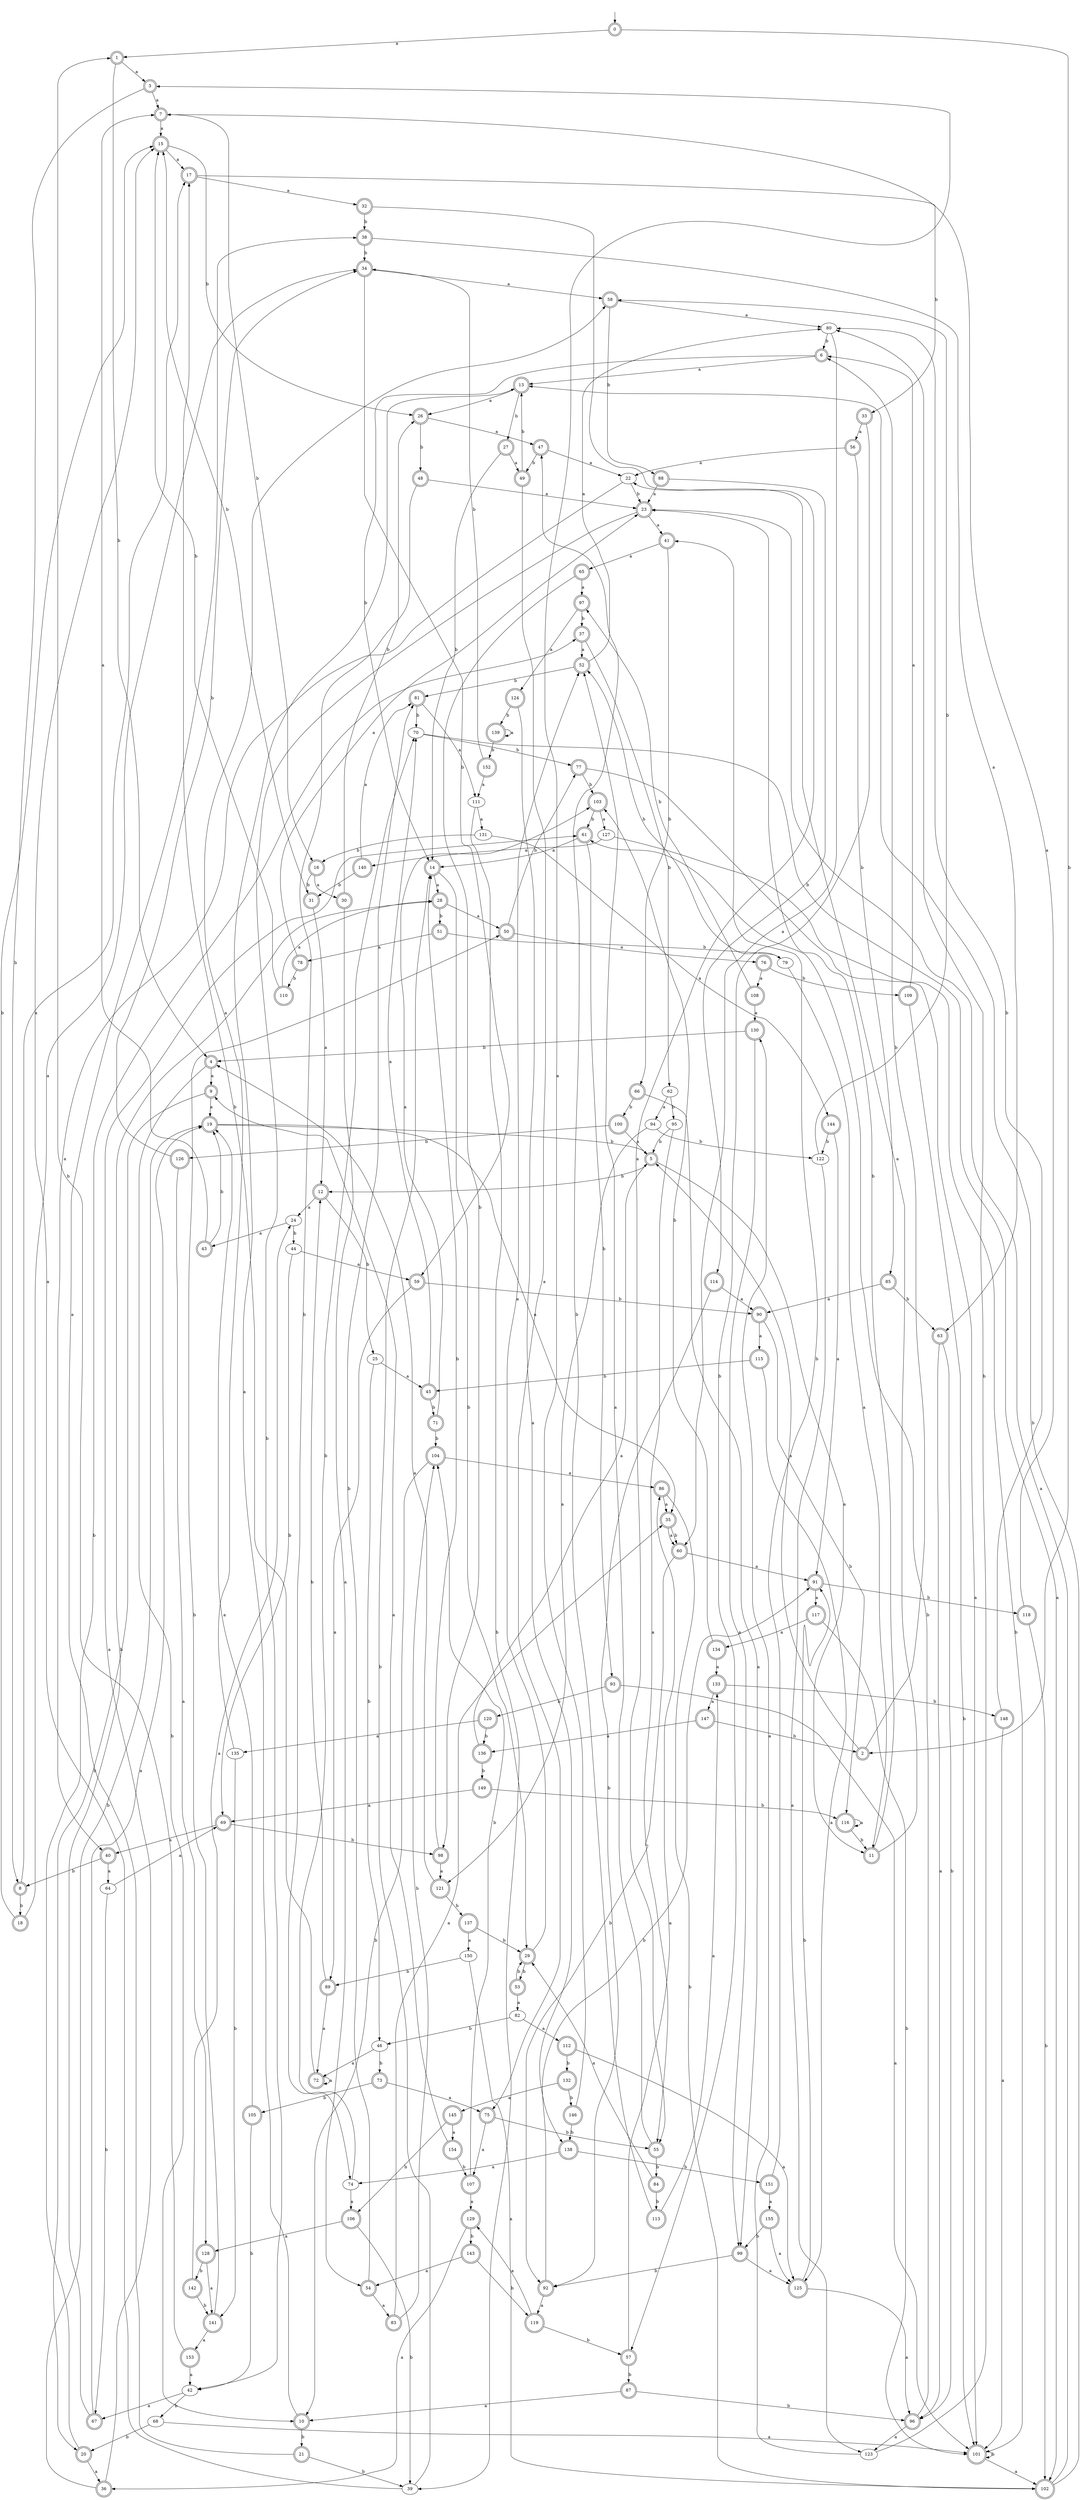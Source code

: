 digraph RandomDFA {
  __start0 [label="", shape=none];
  __start0 -> 0 [label=""];
  0 [shape=circle] [shape=doublecircle]
  0 -> 1 [label="a"]
  0 -> 2 [label="b"]
  1 [shape=doublecircle]
  1 -> 3 [label="a"]
  1 -> 4 [label="b"]
  2 [shape=doublecircle]
  2 -> 5 [label="a"]
  2 -> 6 [label="b"]
  3 [shape=doublecircle]
  3 -> 7 [label="a"]
  3 -> 8 [label="b"]
  4 [shape=doublecircle]
  4 -> 9 [label="a"]
  4 -> 10 [label="b"]
  5 [shape=doublecircle]
  5 -> 11 [label="a"]
  5 -> 12 [label="b"]
  6 [shape=doublecircle]
  6 -> 13 [label="a"]
  6 -> 14 [label="b"]
  7 [shape=doublecircle]
  7 -> 15 [label="a"]
  7 -> 16 [label="b"]
  8 [shape=doublecircle]
  8 -> 17 [label="a"]
  8 -> 18 [label="b"]
  9 [shape=doublecircle]
  9 -> 19 [label="a"]
  9 -> 20 [label="b"]
  10 [shape=doublecircle]
  10 -> 13 [label="a"]
  10 -> 21 [label="b"]
  11 [shape=doublecircle]
  11 -> 22 [label="a"]
  11 -> 23 [label="b"]
  12 [shape=doublecircle]
  12 -> 24 [label="a"]
  12 -> 25 [label="b"]
  13 [shape=doublecircle]
  13 -> 26 [label="a"]
  13 -> 27 [label="b"]
  14 [shape=doublecircle]
  14 -> 28 [label="a"]
  14 -> 29 [label="b"]
  15 [shape=doublecircle]
  15 -> 17 [label="a"]
  15 -> 26 [label="b"]
  16 [shape=doublecircle]
  16 -> 30 [label="a"]
  16 -> 31 [label="b"]
  17 [shape=doublecircle]
  17 -> 32 [label="a"]
  17 -> 33 [label="b"]
  18 [shape=doublecircle]
  18 -> 34 [label="a"]
  18 -> 15 [label="b"]
  19 [shape=doublecircle]
  19 -> 35 [label="a"]
  19 -> 5 [label="b"]
  20 [shape=doublecircle]
  20 -> 36 [label="a"]
  20 -> 37 [label="b"]
  21 [shape=doublecircle]
  21 -> 38 [label="a"]
  21 -> 39 [label="b"]
  22
  22 -> 40 [label="a"]
  22 -> 23 [label="b"]
  23 [shape=doublecircle]
  23 -> 41 [label="a"]
  23 -> 42 [label="b"]
  24
  24 -> 43 [label="a"]
  24 -> 44 [label="b"]
  25
  25 -> 45 [label="a"]
  25 -> 46 [label="b"]
  26 [shape=doublecircle]
  26 -> 47 [label="a"]
  26 -> 48 [label="b"]
  27 [shape=doublecircle]
  27 -> 49 [label="a"]
  27 -> 14 [label="b"]
  28 [shape=doublecircle]
  28 -> 50 [label="a"]
  28 -> 51 [label="b"]
  29 [shape=doublecircle]
  29 -> 52 [label="a"]
  29 -> 53 [label="b"]
  30 [shape=doublecircle]
  30 -> 54 [label="a"]
  30 -> 26 [label="b"]
  31 [shape=doublecircle]
  31 -> 12 [label="a"]
  31 -> 15 [label="b"]
  32 [shape=doublecircle]
  32 -> 55 [label="a"]
  32 -> 38 [label="b"]
  33 [shape=doublecircle]
  33 -> 56 [label="a"]
  33 -> 57 [label="b"]
  34 [shape=doublecircle]
  34 -> 58 [label="a"]
  34 -> 59 [label="b"]
  35 [shape=doublecircle]
  35 -> 60 [label="a"]
  35 -> 60 [label="b"]
  36 [shape=doublecircle]
  36 -> 61 [label="a"]
  36 -> 19 [label="b"]
  37 [shape=doublecircle]
  37 -> 52 [label="a"]
  37 -> 62 [label="b"]
  38 [shape=doublecircle]
  38 -> 63 [label="a"]
  38 -> 34 [label="b"]
  39
  39 -> 15 [label="a"]
  39 -> 14 [label="b"]
  40 [shape=doublecircle]
  40 -> 64 [label="a"]
  40 -> 8 [label="b"]
  41 [shape=doublecircle]
  41 -> 65 [label="a"]
  41 -> 66 [label="b"]
  42
  42 -> 67 [label="a"]
  42 -> 68 [label="b"]
  43 [shape=doublecircle]
  43 -> 7 [label="a"]
  43 -> 19 [label="b"]
  44
  44 -> 59 [label="a"]
  44 -> 69 [label="b"]
  45 [shape=doublecircle]
  45 -> 70 [label="a"]
  45 -> 71 [label="b"]
  46
  46 -> 72 [label="a"]
  46 -> 73 [label="b"]
  47 [shape=doublecircle]
  47 -> 22 [label="a"]
  47 -> 49 [label="b"]
  48 [shape=doublecircle]
  48 -> 23 [label="a"]
  48 -> 74 [label="b"]
  49 [shape=doublecircle]
  49 -> 75 [label="a"]
  49 -> 13 [label="b"]
  50 [shape=doublecircle]
  50 -> 76 [label="a"]
  50 -> 77 [label="b"]
  51 [shape=doublecircle]
  51 -> 78 [label="a"]
  51 -> 79 [label="b"]
  52 [shape=doublecircle]
  52 -> 80 [label="a"]
  52 -> 81 [label="b"]
  53 [shape=doublecircle]
  53 -> 82 [label="a"]
  53 -> 29 [label="b"]
  54 [shape=doublecircle]
  54 -> 83 [label="a"]
  54 -> 81 [label="b"]
  55 [shape=doublecircle]
  55 -> 52 [label="a"]
  55 -> 84 [label="b"]
  56 [shape=doublecircle]
  56 -> 22 [label="a"]
  56 -> 85 [label="b"]
  57 [shape=doublecircle]
  57 -> 86 [label="a"]
  57 -> 87 [label="b"]
  58 [shape=doublecircle]
  58 -> 80 [label="a"]
  58 -> 88 [label="b"]
  59 [shape=doublecircle]
  59 -> 89 [label="a"]
  59 -> 90 [label="b"]
  60 [shape=doublecircle]
  60 -> 91 [label="a"]
  60 -> 92 [label="b"]
  61 [shape=doublecircle]
  61 -> 14 [label="a"]
  61 -> 93 [label="b"]
  62
  62 -> 94 [label="a"]
  62 -> 95 [label="b"]
  63 [shape=doublecircle]
  63 -> 96 [label="a"]
  63 -> 96 [label="b"]
  64
  64 -> 69 [label="a"]
  64 -> 67 [label="b"]
  65 [shape=doublecircle]
  65 -> 97 [label="a"]
  65 -> 98 [label="b"]
  66 [shape=doublecircle]
  66 -> 99 [label="a"]
  66 -> 100 [label="b"]
  67 [shape=doublecircle]
  67 -> 19 [label="a"]
  67 -> 28 [label="b"]
  68
  68 -> 101 [label="a"]
  68 -> 20 [label="b"]
  69 [shape=doublecircle]
  69 -> 40 [label="a"]
  69 -> 98 [label="b"]
  70
  70 -> 102 [label="a"]
  70 -> 77 [label="b"]
  71 [shape=doublecircle]
  71 -> 103 [label="a"]
  71 -> 104 [label="b"]
  72 [shape=doublecircle]
  72 -> 72 [label="a"]
  72 -> 17 [label="b"]
  73 [shape=doublecircle]
  73 -> 75 [label="a"]
  73 -> 105 [label="b"]
  74
  74 -> 106 [label="a"]
  74 -> 70 [label="b"]
  75 [shape=doublecircle]
  75 -> 107 [label="a"]
  75 -> 55 [label="b"]
  76 [shape=doublecircle]
  76 -> 108 [label="a"]
  76 -> 109 [label="b"]
  77 [shape=doublecircle]
  77 -> 101 [label="a"]
  77 -> 103 [label="b"]
  78 [shape=doublecircle]
  78 -> 23 [label="a"]
  78 -> 110 [label="b"]
  79
  79 -> 11 [label="a"]
  79 -> 52 [label="b"]
  80
  80 -> 60 [label="a"]
  80 -> 6 [label="b"]
  81 [shape=doublecircle]
  81 -> 111 [label="a"]
  81 -> 70 [label="b"]
  82
  82 -> 112 [label="a"]
  82 -> 46 [label="b"]
  83 [shape=doublecircle]
  83 -> 35 [label="a"]
  83 -> 104 [label="b"]
  84 [shape=doublecircle]
  84 -> 29 [label="a"]
  84 -> 113 [label="b"]
  85 [shape=doublecircle]
  85 -> 90 [label="a"]
  85 -> 63 [label="b"]
  86 [shape=doublecircle]
  86 -> 35 [label="a"]
  86 -> 102 [label="b"]
  87 [shape=doublecircle]
  87 -> 10 [label="a"]
  87 -> 96 [label="b"]
  88 [shape=doublecircle]
  88 -> 23 [label="a"]
  88 -> 114 [label="b"]
  89 [shape=doublecircle]
  89 -> 72 [label="a"]
  89 -> 12 [label="b"]
  90 [shape=doublecircle]
  90 -> 115 [label="a"]
  90 -> 116 [label="b"]
  91 [shape=doublecircle]
  91 -> 117 [label="a"]
  91 -> 118 [label="b"]
  92 [shape=doublecircle]
  92 -> 119 [label="a"]
  92 -> 91 [label="b"]
  93 [shape=doublecircle]
  93 -> 101 [label="a"]
  93 -> 120 [label="b"]
  94
  94 -> 121 [label="a"]
  94 -> 122 [label="b"]
  95
  95 -> 55 [label="a"]
  95 -> 5 [label="b"]
  96 [shape=doublecircle]
  96 -> 123 [label="a"]
  96 -> 61 [label="b"]
  97 [shape=doublecircle]
  97 -> 124 [label="a"]
  97 -> 37 [label="b"]
  98 [shape=doublecircle]
  98 -> 121 [label="a"]
  98 -> 14 [label="b"]
  99 [shape=doublecircle]
  99 -> 125 [label="a"]
  99 -> 92 [label="b"]
  100 [shape=doublecircle]
  100 -> 5 [label="a"]
  100 -> 126 [label="b"]
  101 [shape=doublecircle]
  101 -> 102 [label="a"]
  101 -> 101 [label="b"]
  102 [shape=doublecircle]
  102 -> 23 [label="a"]
  102 -> 13 [label="b"]
  103 [shape=doublecircle]
  103 -> 127 [label="a"]
  103 -> 61 [label="b"]
  104 [shape=doublecircle]
  104 -> 86 [label="a"]
  104 -> 10 [label="b"]
  105 [shape=doublecircle]
  105 -> 19 [label="a"]
  105 -> 42 [label="b"]
  106 [shape=doublecircle]
  106 -> 128 [label="a"]
  106 -> 39 [label="b"]
  107 [shape=doublecircle]
  107 -> 129 [label="a"]
  107 -> 104 [label="b"]
  108 [shape=doublecircle]
  108 -> 130 [label="a"]
  108 -> 97 [label="b"]
  109 [shape=doublecircle]
  109 -> 6 [label="a"]
  109 -> 101 [label="b"]
  110 [shape=doublecircle]
  110 -> 28 [label="a"]
  110 -> 15 [label="b"]
  111
  111 -> 131 [label="a"]
  111 -> 39 [label="b"]
  112 [shape=doublecircle]
  112 -> 125 [label="a"]
  112 -> 132 [label="b"]
  113 [shape=doublecircle]
  113 -> 133 [label="a"]
  113 -> 47 [label="b"]
  114 [shape=doublecircle]
  114 -> 90 [label="a"]
  114 -> 92 [label="b"]
  115 [shape=doublecircle]
  115 -> 125 [label="a"]
  115 -> 45 [label="b"]
  116 [shape=doublecircle]
  116 -> 116 [label="a"]
  116 -> 11 [label="b"]
  117 [shape=doublecircle]
  117 -> 134 [label="a"]
  117 -> 101 [label="b"]
  118 [shape=doublecircle]
  118 -> 7 [label="a"]
  118 -> 102 [label="b"]
  119 [shape=doublecircle]
  119 -> 129 [label="a"]
  119 -> 57 [label="b"]
  120 [shape=doublecircle]
  120 -> 135 [label="a"]
  120 -> 136 [label="b"]
  121 [shape=doublecircle]
  121 -> 4 [label="a"]
  121 -> 137 [label="b"]
  122
  122 -> 123 [label="a"]
  122 -> 58 [label="b"]
  123
  123 -> 130 [label="a"]
  123 -> 80 [label="b"]
  124 [shape=doublecircle]
  124 -> 138 [label="a"]
  124 -> 139 [label="b"]
  125 [shape=doublecircle]
  125 -> 96 [label="a"]
  125 -> 91 [label="b"]
  126 [shape=doublecircle]
  126 -> 128 [label="a"]
  126 -> 34 [label="b"]
  127
  127 -> 140 [label="a"]
  127 -> 101 [label="b"]
  128 [shape=doublecircle]
  128 -> 141 [label="a"]
  128 -> 142 [label="b"]
  129 [shape=doublecircle]
  129 -> 36 [label="a"]
  129 -> 143 [label="b"]
  130 [shape=doublecircle]
  130 -> 99 [label="a"]
  130 -> 4 [label="b"]
  131
  131 -> 144 [label="a"]
  131 -> 16 [label="b"]
  132 [shape=doublecircle]
  132 -> 145 [label="a"]
  132 -> 146 [label="b"]
  133 [shape=doublecircle]
  133 -> 147 [label="a"]
  133 -> 148 [label="b"]
  134 [shape=doublecircle]
  134 -> 133 [label="a"]
  134 -> 103 [label="b"]
  135
  135 -> 58 [label="a"]
  135 -> 141 [label="b"]
  136 [shape=doublecircle]
  136 -> 5 [label="a"]
  136 -> 149 [label="b"]
  137 [shape=doublecircle]
  137 -> 150 [label="a"]
  137 -> 29 [label="b"]
  138 [shape=doublecircle]
  138 -> 74 [label="a"]
  138 -> 151 [label="b"]
  139 [shape=doublecircle]
  139 -> 139 [label="a"]
  139 -> 152 [label="b"]
  140 [shape=doublecircle]
  140 -> 81 [label="a"]
  140 -> 31 [label="b"]
  141 [shape=doublecircle]
  141 -> 153 [label="a"]
  141 -> 50 [label="b"]
  142 [shape=doublecircle]
  142 -> 24 [label="a"]
  142 -> 141 [label="b"]
  143 [shape=doublecircle]
  143 -> 54 [label="a"]
  143 -> 119 [label="b"]
  144 [shape=doublecircle]
  144 -> 91 [label="a"]
  144 -> 122 [label="b"]
  145 [shape=doublecircle]
  145 -> 154 [label="a"]
  145 -> 106 [label="b"]
  146 [shape=doublecircle]
  146 -> 3 [label="a"]
  146 -> 138 [label="b"]
  147 [shape=doublecircle]
  147 -> 136 [label="a"]
  147 -> 2 [label="b"]
  148 [shape=doublecircle]
  148 -> 101 [label="a"]
  148 -> 80 [label="b"]
  149 [shape=doublecircle]
  149 -> 69 [label="a"]
  149 -> 116 [label="b"]
  150
  150 -> 102 [label="a"]
  150 -> 89 [label="b"]
  151 [shape=doublecircle]
  151 -> 155 [label="a"]
  151 -> 41 [label="b"]
  152 [shape=doublecircle]
  152 -> 111 [label="a"]
  152 -> 34 [label="b"]
  153 [shape=doublecircle]
  153 -> 42 [label="a"]
  153 -> 1 [label="b"]
  154 [shape=doublecircle]
  154 -> 9 [label="a"]
  154 -> 107 [label="b"]
  155 [shape=doublecircle]
  155 -> 125 [label="a"]
  155 -> 99 [label="b"]
}
